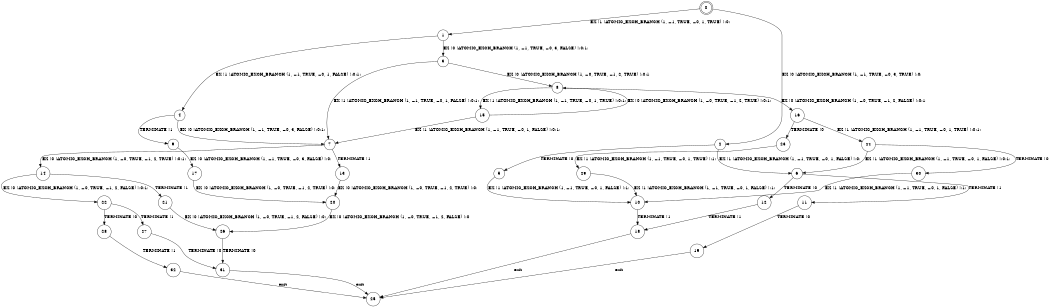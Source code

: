 digraph BCG {
size = "7, 10.5";
center = TRUE;
node [shape = circle];
0 [peripheries = 2];
0 -> 1 [label = "EX !1 !ATOMIC_EXCH_BRANCH (1, +1, TRUE, +0, 1, TRUE) !:0:"];
0 -> 2 [label = "EX !0 !ATOMIC_EXCH_BRANCH (1, +1, TRUE, +0, 3, TRUE) !:0:"];
1 -> 3 [label = "EX !0 !ATOMIC_EXCH_BRANCH (1, +1, TRUE, +0, 3, FALSE) !:0:1:"];
1 -> 4 [label = "EX !1 !ATOMIC_EXCH_BRANCH (1, +1, TRUE, +0, 1, FALSE) !:0:1:"];
2 -> 5 [label = "TERMINATE !0"];
2 -> 6 [label = "EX !1 !ATOMIC_EXCH_BRANCH (1, +1, TRUE, +0, 1, FALSE) !:0:"];
3 -> 7 [label = "EX !1 !ATOMIC_EXCH_BRANCH (1, +1, TRUE, +0, 1, FALSE) !:0:1:"];
3 -> 8 [label = "EX !0 !ATOMIC_EXCH_BRANCH (1, +0, TRUE, +1, 2, TRUE) !:0:1:"];
4 -> 9 [label = "TERMINATE !1"];
4 -> 7 [label = "EX !0 !ATOMIC_EXCH_BRANCH (1, +1, TRUE, +0, 3, FALSE) !:0:1:"];
5 -> 10 [label = "EX !1 !ATOMIC_EXCH_BRANCH (1, +1, TRUE, +0, 1, FALSE) !:1:"];
6 -> 11 [label = "TERMINATE !1"];
6 -> 12 [label = "TERMINATE !0"];
7 -> 13 [label = "TERMINATE !1"];
7 -> 14 [label = "EX !0 !ATOMIC_EXCH_BRANCH (1, +0, TRUE, +1, 2, TRUE) !:0:1:"];
8 -> 15 [label = "EX !1 !ATOMIC_EXCH_BRANCH (1, +1, TRUE, +0, 1, TRUE) !:0:1:"];
8 -> 16 [label = "EX !0 !ATOMIC_EXCH_BRANCH (1, +0, TRUE, +1, 2, FALSE) !:0:1:"];
9 -> 17 [label = "EX !0 !ATOMIC_EXCH_BRANCH (1, +1, TRUE, +0, 3, FALSE) !:0:"];
10 -> 18 [label = "TERMINATE !1"];
11 -> 19 [label = "TERMINATE !0"];
12 -> 18 [label = "TERMINATE !1"];
13 -> 20 [label = "EX !0 !ATOMIC_EXCH_BRANCH (1, +0, TRUE, +1, 2, TRUE) !:0:"];
14 -> 21 [label = "TERMINATE !1"];
14 -> 22 [label = "EX !0 !ATOMIC_EXCH_BRANCH (1, +0, TRUE, +1, 2, FALSE) !:0:1:"];
15 -> 7 [label = "EX !1 !ATOMIC_EXCH_BRANCH (1, +1, TRUE, +0, 1, FALSE) !:0:1:"];
15 -> 8 [label = "EX !0 !ATOMIC_EXCH_BRANCH (1, +0, TRUE, +1, 2, TRUE) !:0:1:"];
16 -> 23 [label = "TERMINATE !0"];
16 -> 24 [label = "EX !1 !ATOMIC_EXCH_BRANCH (1, +1, TRUE, +0, 1, TRUE) !:0:1:"];
17 -> 20 [label = "EX !0 !ATOMIC_EXCH_BRANCH (1, +0, TRUE, +1, 2, TRUE) !:0:"];
18 -> 25 [label = "exit"];
19 -> 25 [label = "exit"];
20 -> 26 [label = "EX !0 !ATOMIC_EXCH_BRANCH (1, +0, TRUE, +1, 2, FALSE) !:0:"];
21 -> 26 [label = "EX !0 !ATOMIC_EXCH_BRANCH (1, +0, TRUE, +1, 2, FALSE) !:0:"];
22 -> 27 [label = "TERMINATE !1"];
22 -> 28 [label = "TERMINATE !0"];
23 -> 29 [label = "EX !1 !ATOMIC_EXCH_BRANCH (1, +1, TRUE, +0, 1, TRUE) !:1:"];
24 -> 30 [label = "TERMINATE !0"];
24 -> 6 [label = "EX !1 !ATOMIC_EXCH_BRANCH (1, +1, TRUE, +0, 1, FALSE) !:0:1:"];
26 -> 31 [label = "TERMINATE !0"];
27 -> 31 [label = "TERMINATE !0"];
28 -> 32 [label = "TERMINATE !1"];
29 -> 10 [label = "EX !1 !ATOMIC_EXCH_BRANCH (1, +1, TRUE, +0, 1, FALSE) !:1:"];
30 -> 10 [label = "EX !1 !ATOMIC_EXCH_BRANCH (1, +1, TRUE, +0, 1, FALSE) !:1:"];
31 -> 25 [label = "exit"];
32 -> 25 [label = "exit"];
}
